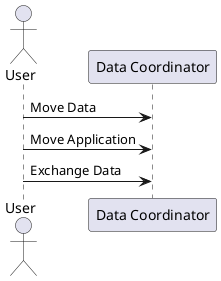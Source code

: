 @startuml
actor User

User -> "Data Coordinator": Move Data
User -> "Data Coordinator": Move Application
User -> "Data Coordinator": Exchange Data

@enduml
